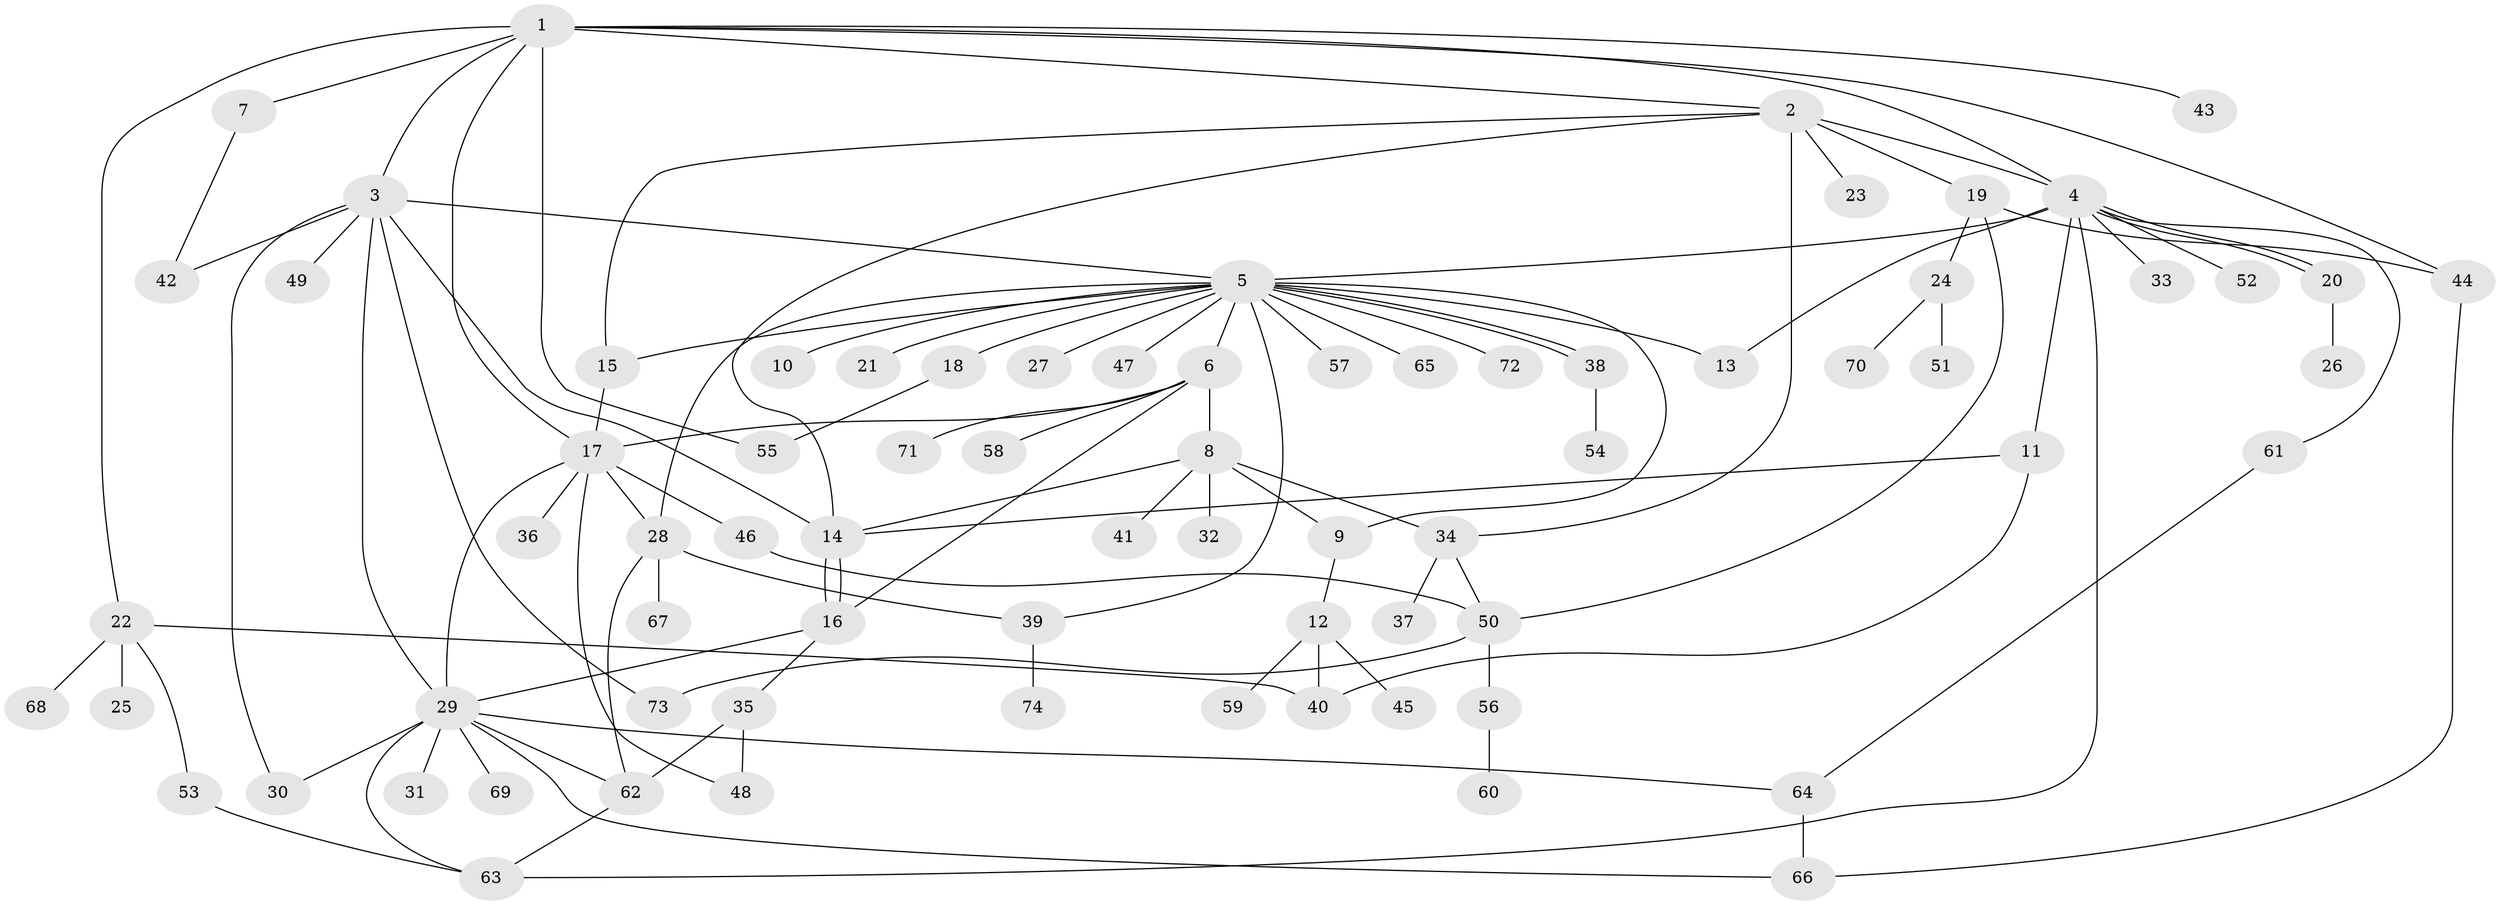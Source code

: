 // Generated by graph-tools (version 1.1) at 2025/35/03/09/25 02:35:35]
// undirected, 74 vertices, 110 edges
graph export_dot {
graph [start="1"]
  node [color=gray90,style=filled];
  1;
  2;
  3;
  4;
  5;
  6;
  7;
  8;
  9;
  10;
  11;
  12;
  13;
  14;
  15;
  16;
  17;
  18;
  19;
  20;
  21;
  22;
  23;
  24;
  25;
  26;
  27;
  28;
  29;
  30;
  31;
  32;
  33;
  34;
  35;
  36;
  37;
  38;
  39;
  40;
  41;
  42;
  43;
  44;
  45;
  46;
  47;
  48;
  49;
  50;
  51;
  52;
  53;
  54;
  55;
  56;
  57;
  58;
  59;
  60;
  61;
  62;
  63;
  64;
  65;
  66;
  67;
  68;
  69;
  70;
  71;
  72;
  73;
  74;
  1 -- 2;
  1 -- 3;
  1 -- 4;
  1 -- 7;
  1 -- 17;
  1 -- 22;
  1 -- 43;
  1 -- 44;
  1 -- 55;
  2 -- 4;
  2 -- 14;
  2 -- 15;
  2 -- 19;
  2 -- 23;
  2 -- 34;
  3 -- 5;
  3 -- 14;
  3 -- 29;
  3 -- 30;
  3 -- 42;
  3 -- 49;
  3 -- 73;
  4 -- 5;
  4 -- 11;
  4 -- 13;
  4 -- 20;
  4 -- 20;
  4 -- 33;
  4 -- 52;
  4 -- 61;
  4 -- 63;
  5 -- 6;
  5 -- 9;
  5 -- 10;
  5 -- 13;
  5 -- 15;
  5 -- 18;
  5 -- 21;
  5 -- 27;
  5 -- 28;
  5 -- 38;
  5 -- 38;
  5 -- 39;
  5 -- 47;
  5 -- 57;
  5 -- 65;
  5 -- 72;
  6 -- 8;
  6 -- 16;
  6 -- 17;
  6 -- 58;
  6 -- 71;
  7 -- 42;
  8 -- 9;
  8 -- 14;
  8 -- 32;
  8 -- 34;
  8 -- 41;
  9 -- 12;
  11 -- 14;
  11 -- 40;
  12 -- 40;
  12 -- 45;
  12 -- 59;
  14 -- 16;
  14 -- 16;
  15 -- 17;
  16 -- 29;
  16 -- 35;
  17 -- 28;
  17 -- 29;
  17 -- 36;
  17 -- 46;
  17 -- 48;
  18 -- 55;
  19 -- 24;
  19 -- 44;
  19 -- 50;
  20 -- 26;
  22 -- 25;
  22 -- 40;
  22 -- 53;
  22 -- 68;
  24 -- 51;
  24 -- 70;
  28 -- 39;
  28 -- 62;
  28 -- 67;
  29 -- 30;
  29 -- 31;
  29 -- 62;
  29 -- 63;
  29 -- 64;
  29 -- 66;
  29 -- 69;
  34 -- 37;
  34 -- 50;
  35 -- 48;
  35 -- 62;
  38 -- 54;
  39 -- 74;
  44 -- 66;
  46 -- 50;
  50 -- 56;
  50 -- 73;
  53 -- 63;
  56 -- 60;
  61 -- 64;
  62 -- 63;
  64 -- 66;
}
